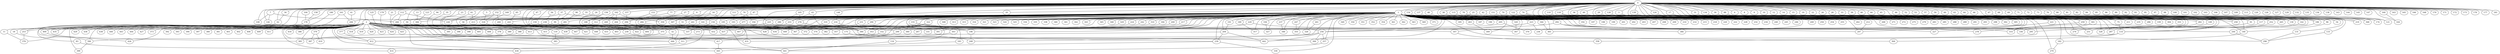 
graph graphname {
    0 -- 1
0 -- 2
0 -- 3
0 -- 4
0 -- 5
0 -- 6
0 -- 7
0 -- 8
0 -- 9
0 -- 10
0 -- 11
0 -- 12
0 -- 13
0 -- 14
0 -- 15
0 -- 16
0 -- 17
0 -- 18
0 -- 19
0 -- 20
0 -- 21
0 -- 22
0 -- 23
0 -- 24
0 -- 25
0 -- 26
0 -- 27
0 -- 28
0 -- 29
0 -- 30
0 -- 31
0 -- 32
0 -- 33
0 -- 34
0 -- 35
0 -- 36
0 -- 37
0 -- 38
0 -- 39
0 -- 40
0 -- 41
0 -- 42
0 -- 43
0 -- 44
0 -- 45
0 -- 46
0 -- 47
0 -- 48
0 -- 49
0 -- 50
0 -- 51
0 -- 52
0 -- 53
0 -- 54
0 -- 55
0 -- 56
0 -- 57
0 -- 58
0 -- 59
0 -- 60
0 -- 61
0 -- 62
0 -- 63
0 -- 64
0 -- 65
0 -- 66
0 -- 67
0 -- 68
0 -- 69
0 -- 70
0 -- 71
0 -- 72
0 -- 73
0 -- 74
0 -- 75
0 -- 76
0 -- 77
0 -- 78
0 -- 79
0 -- 80
0 -- 81
0 -- 82
0 -- 83
0 -- 84
0 -- 85
0 -- 86
0 -- 87
0 -- 88
0 -- 89
0 -- 90
0 -- 91
0 -- 92
0 -- 93
0 -- 94
0 -- 95
0 -- 96
0 -- 97
0 -- 98
0 -- 99
0 -- 100
0 -- 101
0 -- 102
0 -- 103
0 -- 104
0 -- 105
0 -- 106
0 -- 107
0 -- 108
0 -- 109
0 -- 110
0 -- 111
0 -- 112
0 -- 113
0 -- 114
0 -- 115
0 -- 116
0 -- 117
0 -- 118
0 -- 119
0 -- 120
0 -- 121
0 -- 122
0 -- 123
0 -- 124
0 -- 125
0 -- 126
0 -- 127
0 -- 128
0 -- 129
0 -- 130
0 -- 131
0 -- 132
0 -- 133
0 -- 134
0 -- 135
0 -- 136
0 -- 137
0 -- 138
0 -- 139
0 -- 140
0 -- 141
0 -- 142
0 -- 143
0 -- 144
0 -- 145
0 -- 146
0 -- 147
0 -- 148
0 -- 149
0 -- 150
0 -- 151
0 -- 152
0 -- 153
0 -- 154
0 -- 155
0 -- 156
0 -- 157
0 -- 158
0 -- 159
0 -- 160
0 -- 161
0 -- 162
0 -- 163
0 -- 164
0 -- 165
0 -- 166
0 -- 167
0 -- 168
0 -- 169
0 -- 170
0 -- 171
0 -- 172
0 -- 173
0 -- 174
0 -- 175
0 -- 176
0 -- 177
0 -- 178
0 -- 179
0 -- 180
0 -- 181
0 -- 337
1 -- 182
1 -- 183
1 -- 184
1 -- 185
1 -- 186
1 -- 187
1 -- 188
1 -- 189
1 -- 190
1 -- 191
1 -- 192
1 -- 193
1 -- 194
1 -- 195
1 -- 196
1 -- 197
1 -- 198
1 -- 199
1 -- 200
1 -- 201
1 -- 202
1 -- 203
1 -- 204
1 -- 205
1 -- 206
1 -- 207
1 -- 208
1 -- 209
1 -- 210
1 -- 211
1 -- 212
1 -- 213
1 -- 214
1 -- 215
1 -- 216
1 -- 217
1 -- 218
1 -- 219
1 -- 220
1 -- 221
1 -- 222
1 -- 223
1 -- 224
1 -- 225
1 -- 226
1 -- 227
1 -- 228
1 -- 229
1 -- 230
1 -- 231
1 -- 232
1 -- 233
1 -- 234
1 -- 235
1 -- 236
1 -- 237
1 -- 238
1 -- 239
1 -- 240
1 -- 241
1 -- 242
1 -- 243
1 -- 244
1 -- 245
1 -- 246
1 -- 247
1 -- 248
1 -- 249
1 -- 250
1 -- 251
1 -- 252
1 -- 253
1 -- 254
1 -- 255
1 -- 256
1 -- 257
1 -- 258
1 -- 259
1 -- 260
1 -- 261
1 -- 262
1 -- 263
1 -- 264
1 -- 265
1 -- 266
1 -- 267
1 -- 268
1 -- 269
1 -- 270
1 -- 271
1 -- 272
1 -- 273
1 -- 274
1 -- 275
1 -- 276
1 -- 277
1 -- 278
1 -- 279
1 -- 280
1 -- 281
1 -- 282
1 -- 283
1 -- 284
1 -- 285
1 -- 286
1 -- 287
1 -- 288
1 -- 289
1 -- 290
1 -- 291
1 -- 292
1 -- 293
1 -- 294
1 -- 295
1 -- 296
1 -- 297
1 -- 298
1 -- 299
1 -- 300
1 -- 301
1 -- 302
1 -- 303
1 -- 304
1 -- 305
1 -- 306
1 -- 307
1 -- 308
1 -- 309
1 -- 310
1 -- 311
1 -- 312
1 -- 313
1 -- 314
1 -- 315
1 -- 316
1 -- 317
1 -- 318
1 -- 319
1 -- 320
1 -- 321
1 -- 322
1 -- 323
1 -- 324
1 -- 325
1 -- 326
1 -- 327
1 -- 328
1 -- 329
1 -- 330
1 -- 331
1 -- 332
1 -- 333
1 -- 334
1 -- 335
1 -- 336
1 -- 337
1 -- 338
1 -- 339
1 -- 340
1 -- 341
1 -- 342
1 -- 343
1 -- 344
1 -- 345
1 -- 346
1 -- 347
1 -- 348
1 -- 349
1 -- 350
1 -- 351
1 -- 352
1 -- 353
1 -- 354
1 -- 355
1 -- 356
1 -- 357
1 -- 358
1 -- 359
1 -- 360
1 -- 361
1 -- 362
1 -- 363
1 -- 364
1 -- 365
1 -- 366
1 -- 367
1 -- 368
1 -- 369
1 -- 370
1 -- 371
1 -- 51
1 -- 75
2 -- 384
2 -- 386
2 -- 387
2 -- 388
2 -- 389
2 -- 390
2 -- 385
2 -- 392
2 -- 393
2 -- 394
2 -- 395
2 -- 396
2 -- 397
2 -- 398
2 -- 399
2 -- 400
2 -- 401
2 -- 402
2 -- 403
2 -- 404
2 -- 405
2 -- 406
2 -- 407
2 -- 408
2 -- 409
2 -- 410
2 -- 411
2 -- 412
2 -- 413
2 -- 414
2 -- 415
2 -- 416
2 -- 417
2 -- 418
2 -- 419
2 -- 420
2 -- 421
2 -- 422
2 -- 423
2 -- 424
2 -- 425
2 -- 426
2 -- 391
2 -- 428
2 -- 429
2 -- 430
2 -- 431
2 -- 432
2 -- 433
2 -- 434
2 -- 435
2 -- 436
2 -- 437
2 -- 438
2 -- 439
2 -- 440
2 -- 441
2 -- 442
2 -- 443
2 -- 444
2 -- 445
2 -- 446
2 -- 447
2 -- 448
2 -- 449
2 -- 427
2 -- 372
2 -- 373
2 -- 374
2 -- 375
2 -- 376
2 -- 377
2 -- 378
2 -- 379
2 -- 380
2 -- 381
2 -- 382
2 -- 383
3 -- 265
3 -- 130
5 -- 318
6 -- 307
7 -- 266
7 -- 108
7 -- 146
11 -- 376
13 -- 306
16 -- 195
16 -- 188
16 -- 241
17 -- 96
17 -- 54
18 -- 390
20 -- 256
21 -- 230
23 -- 439
24 -- 273
25 -- 375
25 -- 149
27 -- 367
29 -- 252
30 -- 368
31 -- 219
32 -- 446
34 -- 62
35 -- 408
36 -- 91
37 -- 99
37 -- 50
37 -- 359
38 -- 211
41 -- 206
42 -- 304
43 -- 233
43 -- 347
46 -- 174
47 -- 337
48 -- 301
49 -- 117
50 -- 230
55 -- 150
55 -- 58
56 -- 238
61 -- 226
61 -- 213
62 -- 253
65 -- 243
67 -- 121
70 -- 365
74 -- 282
74 -- 114
75 -- 114
77 -- 437
78 -- 286
78 -- 339
79 -- 356
79 -- 277
79 -- 431
83 -- 430
87 -- 225
87 -- 359
88 -- 368
90 -- 281
91 -- 314
94 -- 405
96 -- 140
99 -- 413
99 -- 167
104 -- 178
105 -- 276
105 -- 280
110 -- 258
111 -- 193
112 -- 226
112 -- 266
112 -- 446
114 -- 442
114 -- 364
115 -- 235
116 -- 441
117 -- 251
118 -- 258
118 -- 140
119 -- 383
122 -- 297
123 -- 306
124 -- 186
125 -- 395
128 -- 252
131 -- 296
133 -- 296
134 -- 219
137 -- 259
139 -- 142
140 -- 182
141 -- 421
141 -- 248
142 -- 287
148 -- 216
149 -- 274
150 -- 331
150 -- 337
150 -- 299
150 -- 267
151 -- 333
152 -- 260
152 -- 318
152 -- 378
153 -- 294
154 -- 221
154 -- 155
155 -- 196
156 -- 446
156 -- 188
157 -- 294
158 -- 178
159 -- 389
159 -- 357
160 -- 164
161 -- 206
161 -- 435
162 -- 312
162 -- 284
162 -- 264
162 -- 269
167 -- 358
169 -- 404
175 -- 239
178 -- 385
178 -- 253
179 -- 396
180 -- 400
182 -- 270
183 -- 445
184 -- 372
186 -- 244
188 -- 273
189 -- 317
191 -- 204
194 -- 327
195 -- 367
196 -- 248
200 -- 374
204 -- 442
204 -- 239
204 -- 385
205 -- 370
205 -- 391
212 -- 297
216 -- 384
217 -- 382
221 -- 227
223 -- 236
223 -- 256
224 -- 428
225 -- 433
225 -- 300
229 -- 314
229 -- 303
230 -- 311
231 -- 432
233 -- 403
237 -- 346
238 -- 388
238 -- 360
239 -- 430
239 -- 330
241 -- 447
242 -- 434
243 -- 412
244 -- 296
247 -- 355
252 -- 328
253 -- 376
256 -- 300
256 -- 257
256 -- 442
256 -- 412
257 -- 441
259 -- 278
261 -- 326
263 -- 309
269 -- 430
276 -- 384
277 -- 448
277 -- 357
281 -- 415
282 -- 295
284 -- 441
290 -- 437
292 -- 297
292 -- 404
292 -- 366
294 -- 432
299 -- 431
301 -- 336
303 -- 417
306 -- 398
307 -- 332
307 -- 446
310 -- 449
311 -- 414
312 -- 439
318 -- 422
319 -- 422
320 -- 347
322 -- 332
322 -- 384
329 -- 407
332 -- 446
344 -- 365
353 -- 387
375 -- 383
377 -- 412
379 -- 387
379 -- 410
388 -- 390
390 -- 399
400 -- 426
417 -- 445

}
